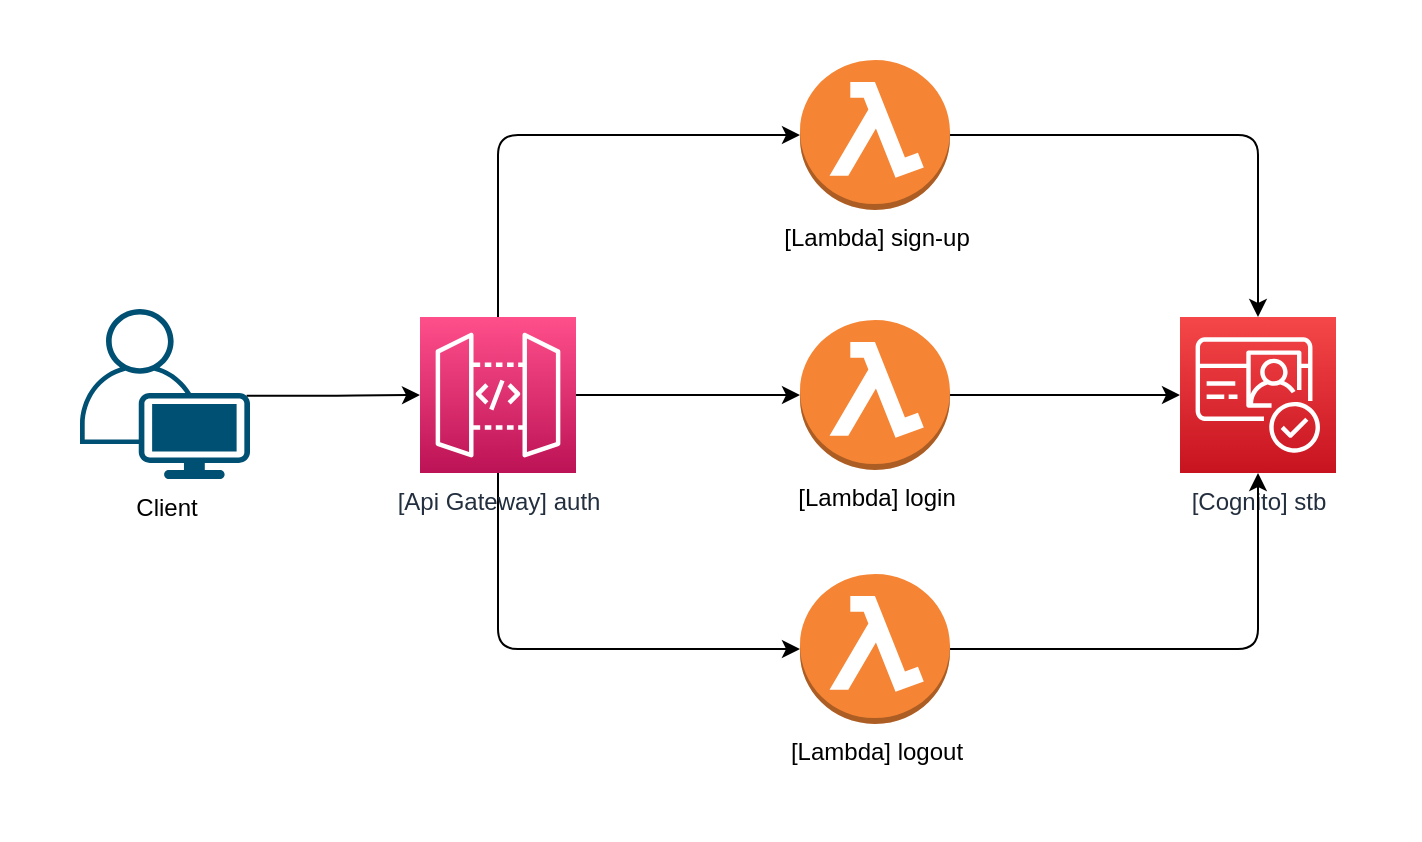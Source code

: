 <mxfile version="17.4.4" type="device"><diagram id="pSH32mQKidGyJT_ops0M" name="STB Infrastructure"><mxGraphModel dx="1350" dy="805" grid="1" gridSize="10" guides="1" tooltips="1" connect="1" arrows="1" fold="1" page="1" pageScale="1" pageWidth="827" pageHeight="1169" math="0" shadow="0"><root><mxCell id="0"/><mxCell id="1" parent="0"/><mxCell id="emqRKWLSe-bLeqhKks7I-1" value="" style="shape=ext;double=1;rounded=0;whiteSpace=wrap;html=1;strokeColor=none;" parent="1" vertex="1"><mxGeometry x="60" y="130" width="710" height="420" as="geometry"/></mxCell><mxCell id="O-1Gm-u5j7bZjLHk3EhC-6" style="edgeStyle=orthogonalEdgeStyle;rounded=1;orthogonalLoop=1;jettySize=auto;html=1;exitX=1;exitY=0.5;exitDx=0;exitDy=0;exitPerimeter=0;entryX=0;entryY=0.5;entryDx=0;entryDy=0;entryPerimeter=0;" edge="1" parent="1" source="Sm-e3Uo4emzLzsyNycXz-1" target="O-1Gm-u5j7bZjLHk3EhC-1"><mxGeometry relative="1" as="geometry"/></mxCell><mxCell id="O-1Gm-u5j7bZjLHk3EhC-11" style="edgeStyle=orthogonalEdgeStyle;rounded=1;orthogonalLoop=1;jettySize=auto;html=1;exitX=0.5;exitY=0;exitDx=0;exitDy=0;exitPerimeter=0;entryX=0;entryY=0.5;entryDx=0;entryDy=0;entryPerimeter=0;" edge="1" parent="1" source="Sm-e3Uo4emzLzsyNycXz-1" target="Sm-e3Uo4emzLzsyNycXz-2"><mxGeometry relative="1" as="geometry"/></mxCell><mxCell id="O-1Gm-u5j7bZjLHk3EhC-12" style="edgeStyle=orthogonalEdgeStyle;rounded=1;orthogonalLoop=1;jettySize=auto;html=1;exitX=0.5;exitY=1;exitDx=0;exitDy=0;exitPerimeter=0;entryX=0;entryY=0.5;entryDx=0;entryDy=0;entryPerimeter=0;" edge="1" parent="1" source="Sm-e3Uo4emzLzsyNycXz-1" target="O-1Gm-u5j7bZjLHk3EhC-2"><mxGeometry relative="1" as="geometry"/></mxCell><mxCell id="Sm-e3Uo4emzLzsyNycXz-1" value="[Api Gateway] auth" style="sketch=0;points=[[0,0,0],[0.25,0,0],[0.5,0,0],[0.75,0,0],[1,0,0],[0,1,0],[0.25,1,0],[0.5,1,0],[0.75,1,0],[1,1,0],[0,0.25,0],[0,0.5,0],[0,0.75,0],[1,0.25,0],[1,0.5,0],[1,0.75,0]];outlineConnect=0;fontColor=#232F3E;gradientColor=#FF4F8B;gradientDirection=north;fillColor=#BC1356;strokeColor=#ffffff;dashed=0;verticalLabelPosition=bottom;verticalAlign=top;align=center;html=1;fontSize=12;fontStyle=0;aspect=fixed;shape=mxgraph.aws4.resourceIcon;resIcon=mxgraph.aws4.api_gateway;" parent="1" vertex="1"><mxGeometry x="270" y="288.5" width="78" height="78" as="geometry"/></mxCell><mxCell id="O-1Gm-u5j7bZjLHk3EhC-8" style="edgeStyle=orthogonalEdgeStyle;orthogonalLoop=1;jettySize=auto;html=1;exitX=1;exitY=0.5;exitDx=0;exitDy=0;exitPerimeter=0;entryX=0.5;entryY=0;entryDx=0;entryDy=0;entryPerimeter=0;rounded=1;" edge="1" parent="1" source="Sm-e3Uo4emzLzsyNycXz-2" target="Sm-e3Uo4emzLzsyNycXz-3"><mxGeometry relative="1" as="geometry"/></mxCell><mxCell id="Sm-e3Uo4emzLzsyNycXz-2" value="[Lambda] sign-up" style="outlineConnect=0;dashed=0;verticalLabelPosition=bottom;verticalAlign=top;align=center;html=1;shape=mxgraph.aws3.lambda_function;fillColor=#F58534;gradientColor=none;" parent="1" vertex="1"><mxGeometry x="460" y="160" width="75" height="75" as="geometry"/></mxCell><mxCell id="Sm-e3Uo4emzLzsyNycXz-3" value="[Cognito] stb" style="sketch=0;points=[[0,0,0],[0.25,0,0],[0.5,0,0],[0.75,0,0],[1,0,0],[0,1,0],[0.25,1,0],[0.5,1,0],[0.75,1,0],[1,1,0],[0,0.25,0],[0,0.5,0],[0,0.75,0],[1,0.25,0],[1,0.5,0],[1,0.75,0]];outlineConnect=0;fontColor=#232F3E;gradientColor=#F54749;gradientDirection=north;fillColor=#C7131F;strokeColor=#ffffff;dashed=0;verticalLabelPosition=bottom;verticalAlign=top;align=center;html=1;fontSize=12;fontStyle=0;aspect=fixed;shape=mxgraph.aws4.resourceIcon;resIcon=mxgraph.aws4.cognito;" parent="1" vertex="1"><mxGeometry x="650" y="288.5" width="78" height="78" as="geometry"/></mxCell><mxCell id="O-1Gm-u5j7bZjLHk3EhC-4" style="edgeStyle=orthogonalEdgeStyle;rounded=1;orthogonalLoop=1;jettySize=auto;html=1;exitX=0.98;exitY=0.51;exitDx=0;exitDy=0;exitPerimeter=0;" edge="1" parent="1" source="Sm-e3Uo4emzLzsyNycXz-4" target="Sm-e3Uo4emzLzsyNycXz-1"><mxGeometry relative="1" as="geometry"/></mxCell><mxCell id="Sm-e3Uo4emzLzsyNycXz-4" value="Client" style="points=[[0.35,0,0],[0.98,0.51,0],[1,0.71,0],[0.67,1,0],[0,0.795,0],[0,0.65,0]];verticalLabelPosition=bottom;sketch=0;html=1;verticalAlign=top;aspect=fixed;align=center;pointerEvents=1;shape=mxgraph.cisco19.user;fillColor=#005073;strokeColor=none;" parent="1" vertex="1"><mxGeometry x="100" y="284.5" width="85" height="85" as="geometry"/></mxCell><mxCell id="O-1Gm-u5j7bZjLHk3EhC-10" style="edgeStyle=orthogonalEdgeStyle;rounded=1;orthogonalLoop=1;jettySize=auto;html=1;exitX=1;exitY=0.5;exitDx=0;exitDy=0;exitPerimeter=0;entryX=0;entryY=0.5;entryDx=0;entryDy=0;entryPerimeter=0;" edge="1" parent="1" source="O-1Gm-u5j7bZjLHk3EhC-1" target="Sm-e3Uo4emzLzsyNycXz-3"><mxGeometry relative="1" as="geometry"/></mxCell><mxCell id="O-1Gm-u5j7bZjLHk3EhC-1" value="[Lambda] login" style="outlineConnect=0;dashed=0;verticalLabelPosition=bottom;verticalAlign=top;align=center;html=1;shape=mxgraph.aws3.lambda_function;fillColor=#F58534;gradientColor=none;" vertex="1" parent="1"><mxGeometry x="460" y="290" width="75" height="75" as="geometry"/></mxCell><mxCell id="O-1Gm-u5j7bZjLHk3EhC-9" style="edgeStyle=orthogonalEdgeStyle;rounded=1;orthogonalLoop=1;jettySize=auto;html=1;exitX=1;exitY=0.5;exitDx=0;exitDy=0;exitPerimeter=0;" edge="1" parent="1" source="O-1Gm-u5j7bZjLHk3EhC-2" target="Sm-e3Uo4emzLzsyNycXz-3"><mxGeometry relative="1" as="geometry"/></mxCell><mxCell id="O-1Gm-u5j7bZjLHk3EhC-2" value="[Lambda] logout" style="outlineConnect=0;dashed=0;verticalLabelPosition=bottom;verticalAlign=top;align=center;html=1;shape=mxgraph.aws3.lambda_function;fillColor=#F58534;gradientColor=none;" vertex="1" parent="1"><mxGeometry x="460" y="417" width="75" height="75" as="geometry"/></mxCell></root></mxGraphModel></diagram></mxfile>